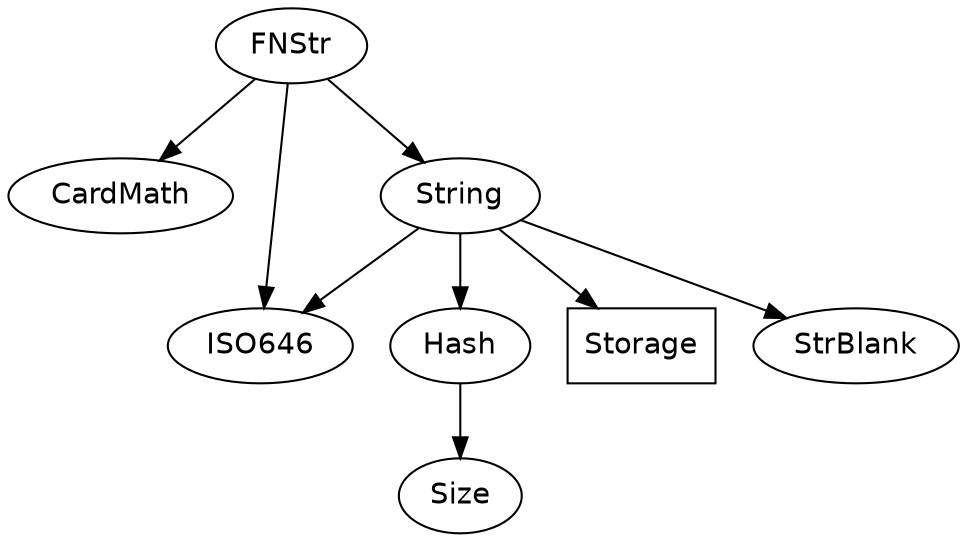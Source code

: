 digraph FNStrDep {
  node [fontname=helvetica];
  
  FNStr -> {
    CardMath ISO646 String
  };
  
  CardMath; /* no dependencies */
  
  ISO646; /* no dependencies */
  
  String -> {
    Hash ISO646 Storage StrBlank
  };
  
  Hash -> {
    Size
  };
  
  Size; /* no dependencies */
    
  Storage [shape=box]; /* stdlib */
  
  StrBlank; /* no dependencies */
  
} /* FNStrDep */